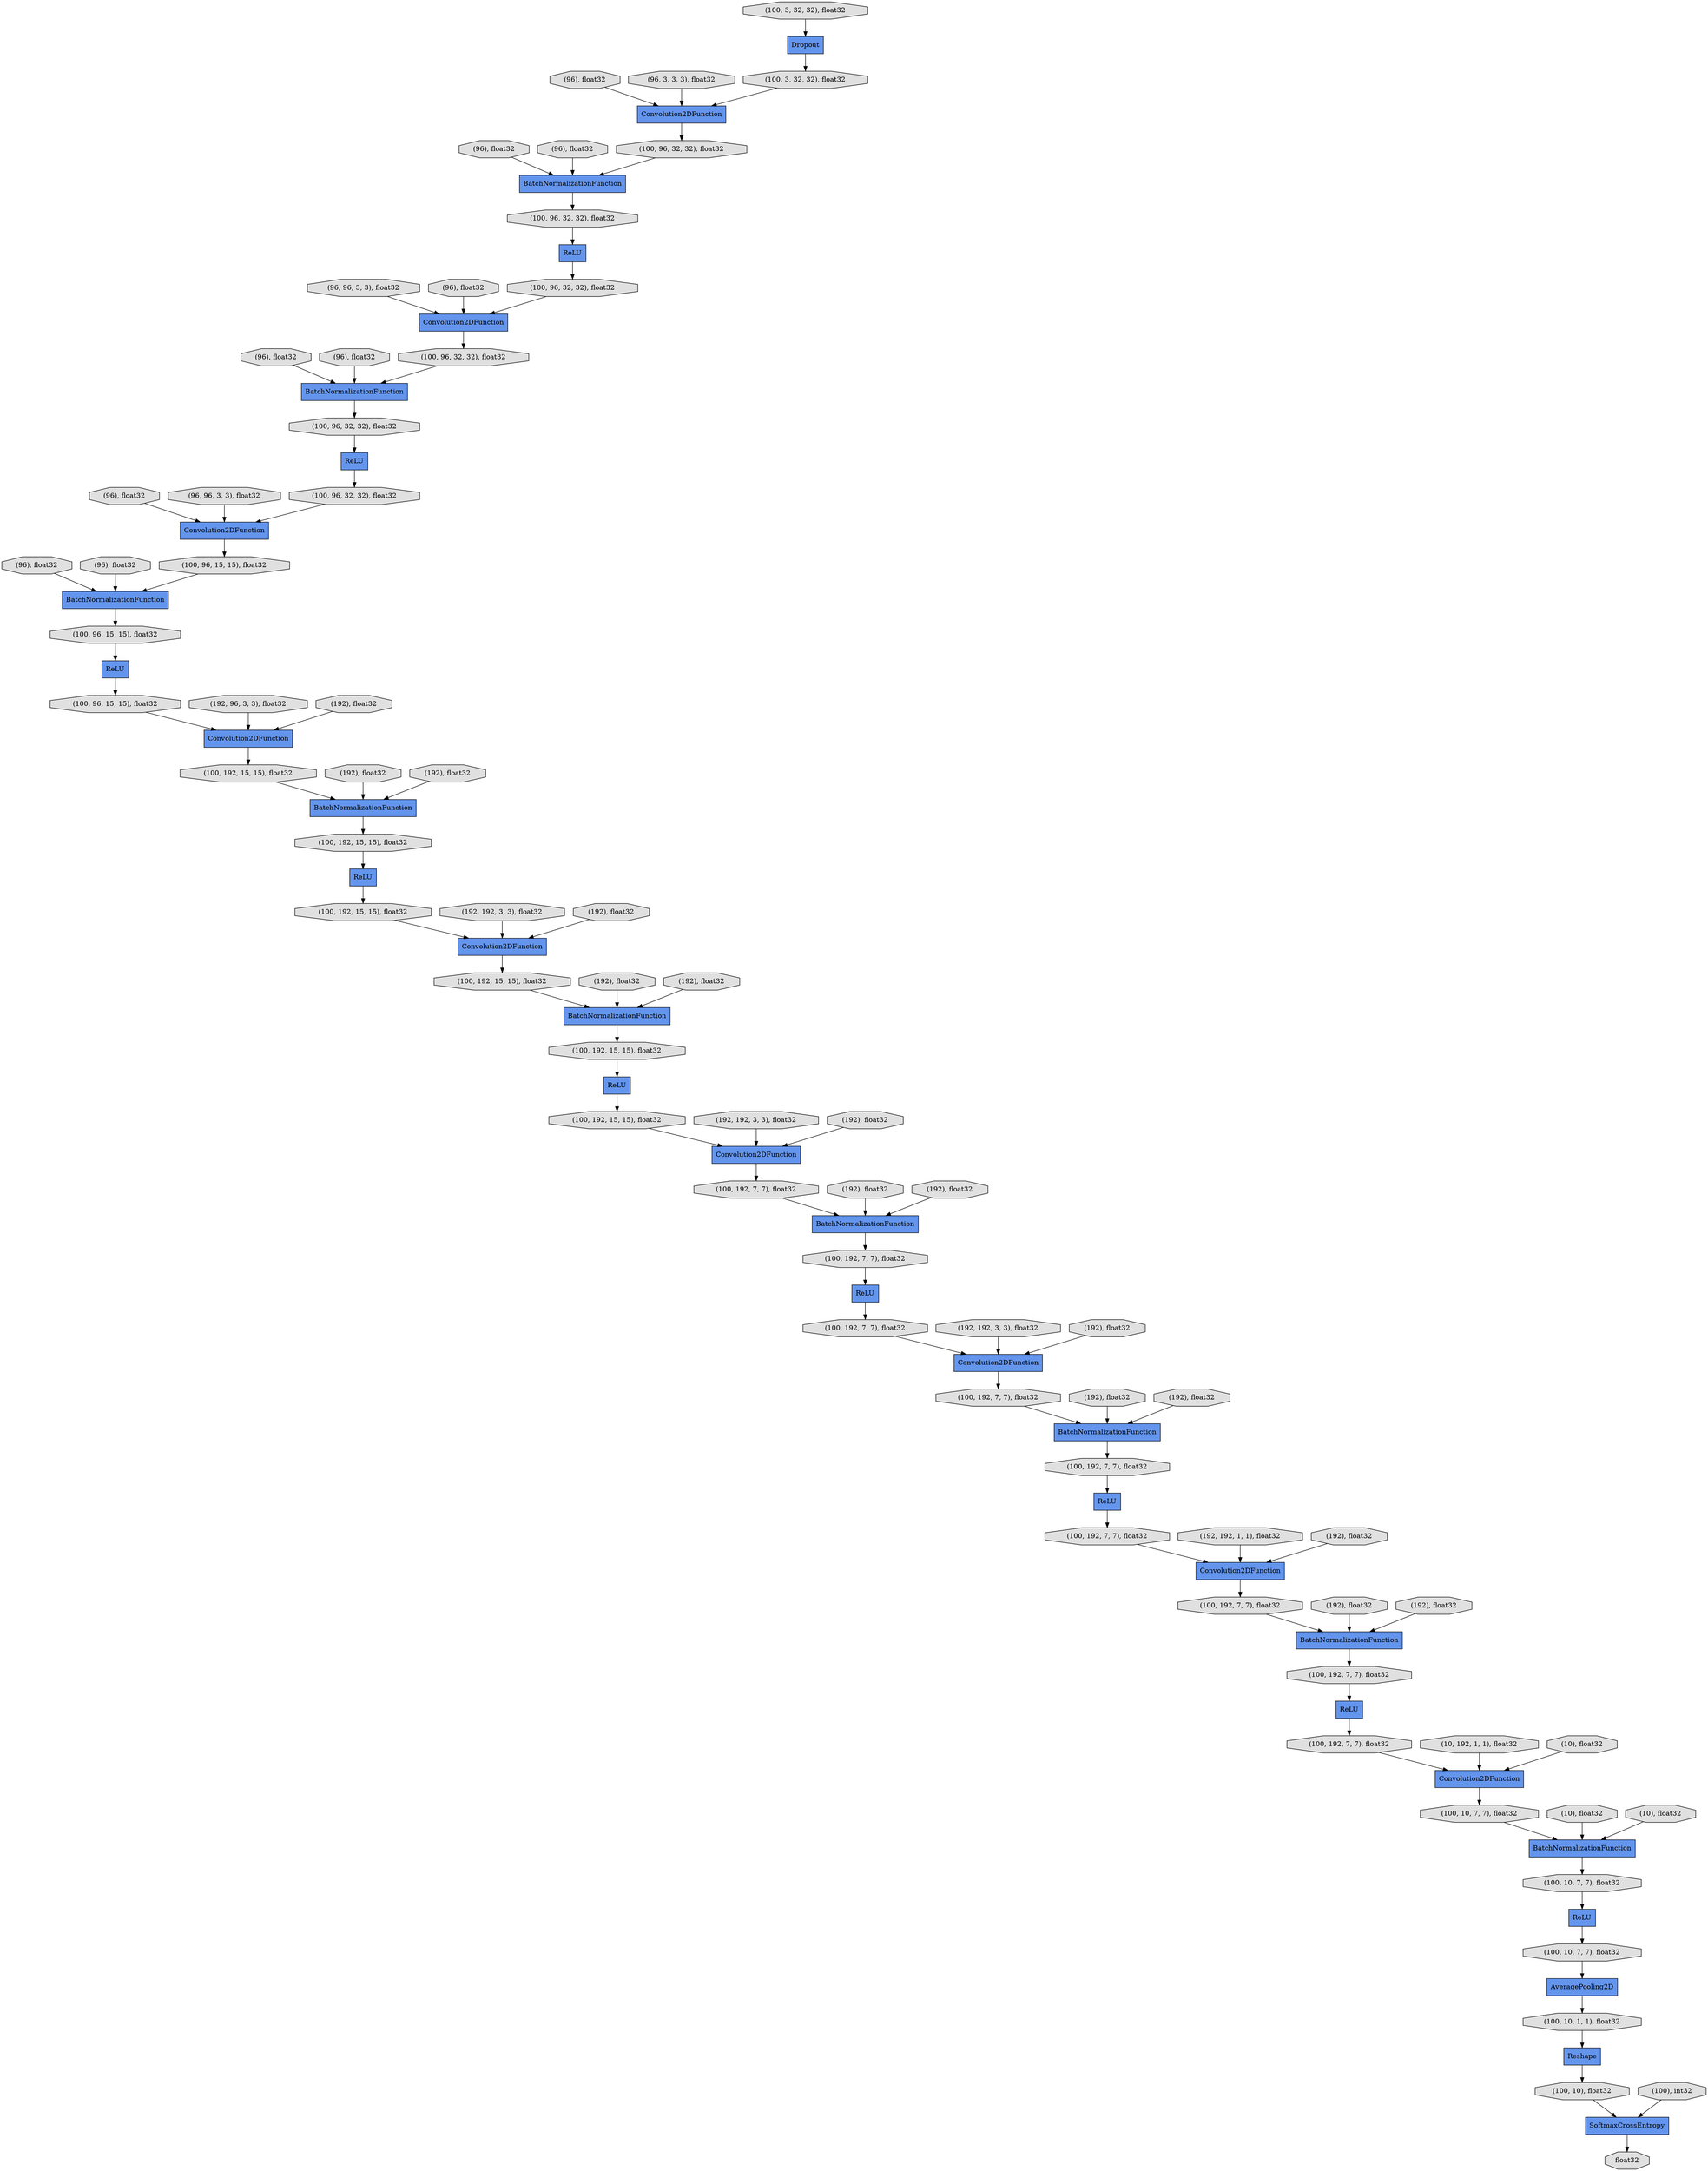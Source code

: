 digraph graphname{rankdir=TB;140536159682688 [label="(96), float32",shape="octagon",fillcolor="#E0E0E0",style="filled"];140536159682912 [label="(192, 96, 3, 3), float32",shape="octagon",fillcolor="#E0E0E0",style="filled"];140536159683080 [label="(192), float32",shape="octagon",fillcolor="#E0E0E0",style="filled"];140536159683192 [label="(192), float32",shape="octagon",fillcolor="#E0E0E0",style="filled"];140536159683304 [label="(192), float32",shape="octagon",fillcolor="#E0E0E0",style="filled"];140536159683416 [label="(192, 192, 3, 3), float32",shape="octagon",fillcolor="#E0E0E0",style="filled"];140536159683472 [label="(192), float32",shape="octagon",fillcolor="#E0E0E0",style="filled"];140536159683528 [label="(192), float32",shape="octagon",fillcolor="#E0E0E0",style="filled"];140536159683584 [label="(192), float32",shape="octagon",fillcolor="#E0E0E0",style="filled"];140536159683640 [label="(192, 192, 3, 3), float32",shape="octagon",fillcolor="#E0E0E0",style="filled"];140536854856816 [label="SoftmaxCrossEntropy",shape="record",fillcolor="#6495ED",style="filled"];140536159683696 [label="(192), float32",shape="octagon",fillcolor="#E0E0E0",style="filled"];140536159683808 [label="(192), float32",shape="octagon",fillcolor="#E0E0E0",style="filled"];140536159683920 [label="(192), float32",shape="octagon",fillcolor="#E0E0E0",style="filled"];140536159684032 [label="(192, 192, 3, 3), float32",shape="octagon",fillcolor="#E0E0E0",style="filled"];140536159708664 [label="(96), float32",shape="octagon",fillcolor="#E0E0E0",style="filled"];140536159684144 [label="(192), float32",shape="octagon",fillcolor="#E0E0E0",style="filled"];140536159684200 [label="(192), float32",shape="octagon",fillcolor="#E0E0E0",style="filled"];140536159684312 [label="(192), float32",shape="octagon",fillcolor="#E0E0E0",style="filled"];140536159708888 [label="(96), float32",shape="octagon",fillcolor="#E0E0E0",style="filled"];140536159684424 [label="(192, 192, 1, 1), float32",shape="octagon",fillcolor="#E0E0E0",style="filled"];140536159684536 [label="(192), float32",shape="octagon",fillcolor="#E0E0E0",style="filled"];140536159709112 [label="(96, 96, 3, 3), float32",shape="octagon",fillcolor="#E0E0E0",style="filled"];140536159684592 [label="(192), float32",shape="octagon",fillcolor="#E0E0E0",style="filled"];140536159684704 [label="(192), float32",shape="octagon",fillcolor="#E0E0E0",style="filled"];140536159684816 [label="(10, 192, 1, 1), float32",shape="octagon",fillcolor="#E0E0E0",style="filled"];140536159709448 [label="(96), float32",shape="octagon",fillcolor="#E0E0E0",style="filled"];140536159684928 [label="(10), float32",shape="octagon",fillcolor="#E0E0E0",style="filled"];140536159684984 [label="(10), float32",shape="octagon",fillcolor="#E0E0E0",style="filled"];140536159709616 [label="(96, 96, 3, 3), float32",shape="octagon",fillcolor="#E0E0E0",style="filled"];140536159709840 [label="(96), float32",shape="octagon",fillcolor="#E0E0E0",style="filled"];140536159709896 [label="(96), float32",shape="octagon",fillcolor="#E0E0E0",style="filled"];140536854858888 [label="(100, 10, 1, 1), float32",shape="octagon",fillcolor="#E0E0E0",style="filled"];140536215899328 [label="Reshape",shape="record",fillcolor="#6495ED",style="filled"];140536159710512 [label="(96), float32",shape="octagon",fillcolor="#E0E0E0",style="filled"];140536159710736 [label="(96), float32",shape="octagon",fillcolor="#E0E0E0",style="filled"];140536159710792 [label="(96), float32",shape="octagon",fillcolor="#E0E0E0",style="filled"];140536159686552 [label="(10), float32",shape="octagon",fillcolor="#E0E0E0",style="filled"];140536159711184 [label="(96, 3, 3, 3), float32",shape="octagon",fillcolor="#E0E0E0",style="filled"];140536134201528 [label="Dropout",shape="record",fillcolor="#6495ED",style="filled"];140536134201584 [label="(100, 3, 32, 32), float32",shape="octagon",fillcolor="#E0E0E0",style="filled"];140536134201640 [label="(100), int32",shape="octagon",fillcolor="#E0E0E0",style="filled"];140536134340960 [label="(100, 192, 7, 7), float32",shape="octagon",fillcolor="#E0E0E0",style="filled"];140536134341016 [label="ReLU",shape="record",fillcolor="#6495ED",style="filled"];140536134201752 [label="Convolution2DFunction",shape="record",fillcolor="#6495ED",style="filled"];140536134341072 [label="(100, 192, 7, 7), float32",shape="octagon",fillcolor="#E0E0E0",style="filled"];140536134341128 [label="Convolution2DFunction",shape="record",fillcolor="#6495ED",style="filled"];140536134341240 [label="BatchNormalizationFunction",shape="record",fillcolor="#6495ED",style="filled"];140536134202032 [label="(100, 96, 32, 32), float32",shape="octagon",fillcolor="#E0E0E0",style="filled"];140536134341352 [label="ReLU",shape="record",fillcolor="#6495ED",style="filled"];140536134202088 [label="Convolution2DFunction",shape="record",fillcolor="#6495ED",style="filled"];140536134341408 [label="(100, 192, 7, 7), float32",shape="octagon",fillcolor="#E0E0E0",style="filled"];140536134341464 [label="(100, 192, 7, 7), float32",shape="octagon",fillcolor="#E0E0E0",style="filled"];140536134202256 [label="(100, 3, 32, 32), float32",shape="octagon",fillcolor="#E0E0E0",style="filled"];140536134341576 [label="(100, 192, 7, 7), float32",shape="octagon",fillcolor="#E0E0E0",style="filled"];140536134202312 [label="BatchNormalizationFunction",shape="record",fillcolor="#6495ED",style="filled"];140536134341632 [label="Convolution2DFunction",shape="record",fillcolor="#6495ED",style="filled"];140536134202424 [label="BatchNormalizationFunction",shape="record",fillcolor="#6495ED",style="filled"];140536134341744 [label="BatchNormalizationFunction",shape="record",fillcolor="#6495ED",style="filled"];140536134202480 [label="(100, 96, 32, 32), float32",shape="octagon",fillcolor="#E0E0E0",style="filled"];140536134341856 [label="(100, 10, 7, 7), float32",shape="octagon",fillcolor="#E0E0E0",style="filled"];140536134202592 [label="(100, 96, 32, 32), float32",shape="octagon",fillcolor="#E0E0E0",style="filled"];140536134341912 [label="ReLU",shape="record",fillcolor="#6495ED",style="filled"];140536134202704 [label="ReLU",shape="record",fillcolor="#6495ED",style="filled"];140536134342024 [label="(100, 10, 7, 7), float32",shape="octagon",fillcolor="#E0E0E0",style="filled"];140536134202760 [label="ReLU",shape="record",fillcolor="#6495ED",style="filled"];140536134202816 [label="(100, 96, 32, 32), float32",shape="octagon",fillcolor="#E0E0E0",style="filled"];140536134342136 [label="(100, 10, 7, 7), float32",shape="octagon",fillcolor="#E0E0E0",style="filled"];140536134202872 [label="(100, 96, 32, 32), float32",shape="octagon",fillcolor="#E0E0E0",style="filled"];140536134202984 [label="(100, 96, 32, 32), float32",shape="octagon",fillcolor="#E0E0E0",style="filled"];140536134342304 [label="AveragePooling2D",shape="record",fillcolor="#6495ED",style="filled"];140536134203040 [label="Convolution2DFunction",shape="record",fillcolor="#6495ED",style="filled"];140536134203152 [label="BatchNormalizationFunction",shape="record",fillcolor="#6495ED",style="filled"];140536134203264 [label="(100, 96, 15, 15), float32",shape="octagon",fillcolor="#E0E0E0",style="filled"];140536134203320 [label="ReLU",shape="record",fillcolor="#6495ED",style="filled"];140536134342696 [label="(100, 10), float32",shape="octagon",fillcolor="#E0E0E0",style="filled"];140536134203432 [label="(100, 96, 15, 15), float32",shape="octagon",fillcolor="#E0E0E0",style="filled"];140536134342808 [label="float32",shape="octagon",fillcolor="#E0E0E0",style="filled"];140536134203544 [label="(100, 96, 15, 15), float32",shape="octagon",fillcolor="#E0E0E0",style="filled"];140536134203600 [label="BatchNormalizationFunction",shape="record",fillcolor="#6495ED",style="filled"];140536134203712 [label="Convolution2DFunction",shape="record",fillcolor="#6495ED",style="filled"];140536134203824 [label="(100, 192, 15, 15), float32",shape="octagon",fillcolor="#E0E0E0",style="filled"];140536134203880 [label="ReLU",shape="record",fillcolor="#6495ED",style="filled"];140536134203992 [label="(100, 192, 15, 15), float32",shape="octagon",fillcolor="#E0E0E0",style="filled"];140536134204104 [label="(100, 192, 15, 15), float32",shape="octagon",fillcolor="#E0E0E0",style="filled"];140536134204160 [label="BatchNormalizationFunction",shape="record",fillcolor="#6495ED",style="filled"];140536134204272 [label="Convolution2DFunction",shape="record",fillcolor="#6495ED",style="filled"];140536134204384 [label="(100, 192, 15, 15), float32",shape="octagon",fillcolor="#E0E0E0",style="filled"];140536134204440 [label="ReLU",shape="record",fillcolor="#6495ED",style="filled"];140536134204552 [label="(100, 192, 15, 15), float32",shape="octagon",fillcolor="#E0E0E0",style="filled"];140536134204664 [label="(100, 192, 15, 15), float32",shape="octagon",fillcolor="#E0E0E0",style="filled"];140536134204720 [label="BatchNormalizationFunction",shape="record",fillcolor="#6495ED",style="filled"];140536134204832 [label="Convolution2DFunction",shape="record",fillcolor="#6495ED",style="filled"];140536134204944 [label="(100, 192, 7, 7), float32",shape="octagon",fillcolor="#E0E0E0",style="filled"];140536134205000 [label="ReLU",shape="record",fillcolor="#6495ED",style="filled"];140536134205112 [label="(100, 192, 7, 7), float32",shape="octagon",fillcolor="#E0E0E0",style="filled"];140536134205168 [label="(100, 192, 7, 7), float32",shape="octagon",fillcolor="#E0E0E0",style="filled"];140536134205224 [label="(100, 192, 7, 7), float32",shape="octagon",fillcolor="#E0E0E0",style="filled"];140536134205336 [label="BatchNormalizationFunction",shape="record",fillcolor="#6495ED",style="filled"];140536134205392 [label="Convolution2DFunction",shape="record",fillcolor="#6495ED",style="filled"];140536134202704 -> 140536134202592;140536134205168 -> 140536134205336;140536134201752 -> 140536134202480;140536134203152 -> 140536134203432;140536134203544 -> 140536134203152;140536134202424 -> 140536134202984;140536134204664 -> 140536134204160;140536134342696 -> 140536854856816;140536134205336 -> 140536134341072;140536134203824 -> 140536134204272;140536134201584 -> 140536134201528;140536159709896 -> 140536134202312;140536159684816 -> 140536134341632;140536159683416 -> 140536134204272;140536134202592 -> 140536134202088;140536134341408 -> 140536134341632;140536159683696 -> 140536134204832;140536159683528 -> 140536134204272;140536159684200 -> 140536134205336;140536134341632 -> 140536134342136;140536134340960 -> 140536134341128;140536134202088 -> 140536134202872;140536134341576 -> 140536134341352;140536159710792 -> 140536134202424;140536134205392 -> 140536134205168;140536134201528 -> 140536134202256;140536134203880 -> 140536134203824;140536159683080 -> 140536134203712;140536159710736 -> 140536134202088;140536159683584 -> 140536134204160;140536134205224 -> 140536134204720;140536134202032 -> 140536134202704;140536159709448 -> 140536134201752;140536134204720 -> 140536134205112;140536134203992 -> 140536134203880;140536159683472 -> 140536134204160;140536159709616 -> 140536134203040;140536134202480 -> 140536134202312;140536134203432 -> 140536134203320;140536159684536 -> 140536134341128;140536134204384 -> 140536134204832;140536134342136 -> 140536134341744;140536134341352 -> 140536134341408;140536134341240 -> 140536134341576;140536134341464 -> 140536134341240;140536159684704 -> 140536134341240;140536134342024 -> 140536134341912;140536159683192 -> 140536134203600;140536134203600 -> 140536134203992;140536134341856 -> 140536134342304;140536134204552 -> 140536134204440;140536159684312 -> 140536134205336;140536159709840 -> 140536134202424;140536159683304 -> 140536134203600;140536159682688 -> 140536134203152;140536159711184 -> 140536134201752;140536134341912 -> 140536134341856;140536159683920 -> 140536134204720;140536134342304 -> 140536854858888;140536134205112 -> 140536134205000;140536134204160 -> 140536134204552;140536134341072 -> 140536134341016;140536134202872 -> 140536134202424;140536134341128 -> 140536134341464;140536159684592 -> 140536134341240;140536159684424 -> 140536134341128;140536134205000 -> 140536134204944;140536159708664 -> 140536134202312;140536134203320 -> 140536134203264;140536134204272 -> 140536134204664;140536134204440 -> 140536134204384;140536134203040 -> 140536134203544;140536854856816 -> 140536134342808;140536159682912 -> 140536134203712;140536159709112 -> 140536134202088;140536134202312 -> 140536134202032;140536134202816 -> 140536134203040;140536134341744 -> 140536134342024;140536134201640 -> 140536854856816;140536134202984 -> 140536134202760;140536159684144 -> 140536134205392;140536134341016 -> 140536134340960;140536134204832 -> 140536134205224;140536134203264 -> 140536134203712;140536134203712 -> 140536134204104;140536134202760 -> 140536134202816;140536159683808 -> 140536134204720;140536134204104 -> 140536134203600;140536134204944 -> 140536134205392;140536159683640 -> 140536134204832;140536159708888 -> 140536134203040;140536159684984 -> 140536134341744;140536215899328 -> 140536134342696;140536854858888 -> 140536215899328;140536159684032 -> 140536134205392;140536159710512 -> 140536134203152;140536134202256 -> 140536134201752;140536159686552 -> 140536134341744;140536159684928 -> 140536134341632;}